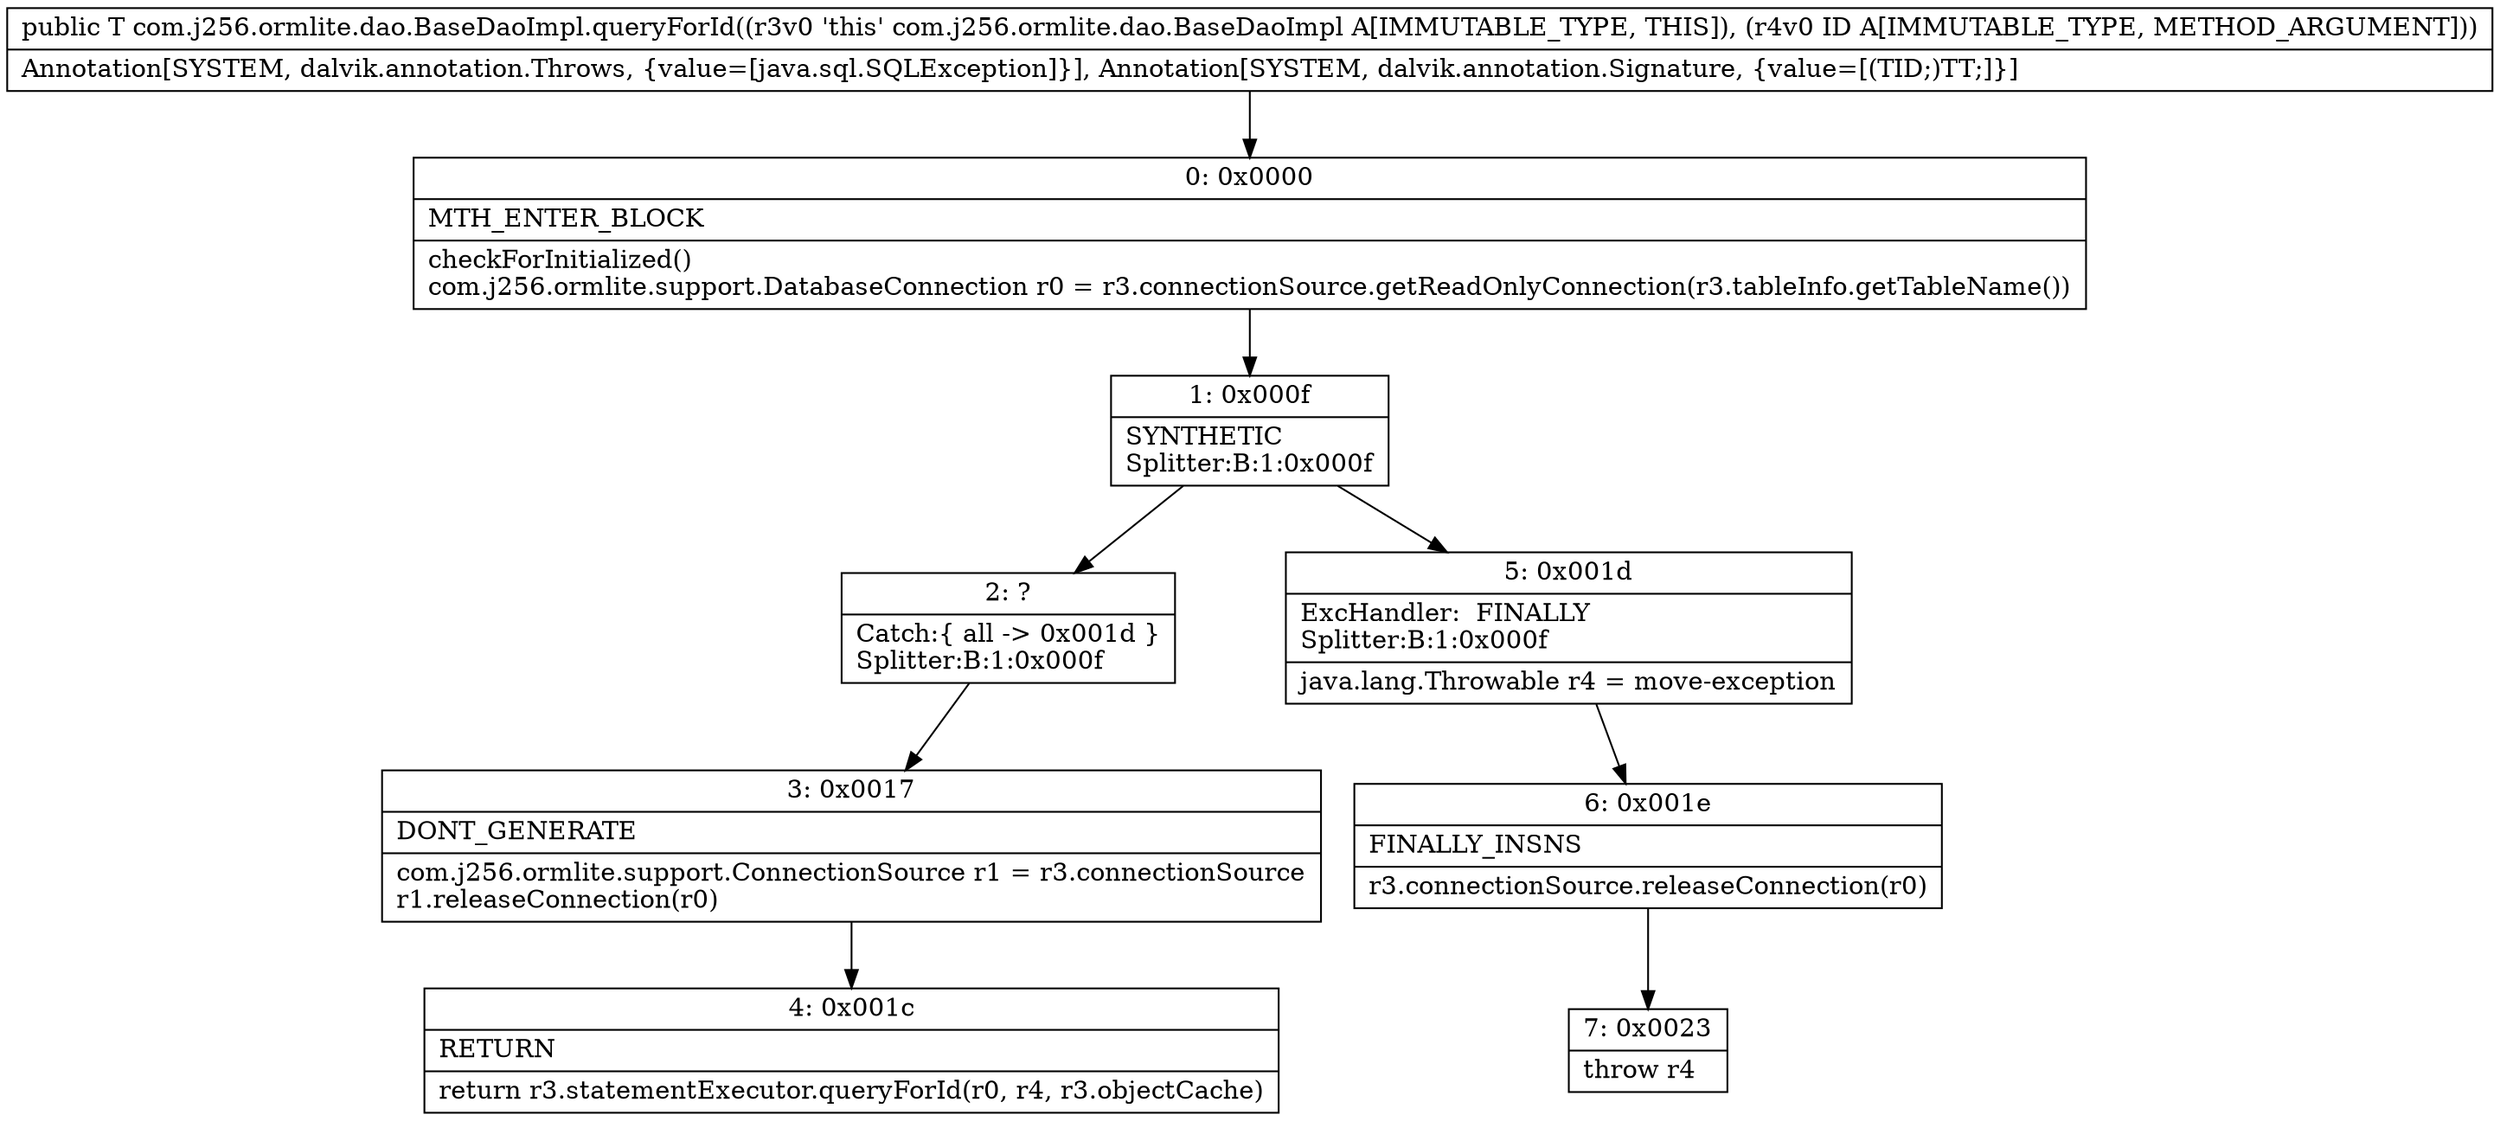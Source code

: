 digraph "CFG forcom.j256.ormlite.dao.BaseDaoImpl.queryForId(Ljava\/lang\/Object;)Ljava\/lang\/Object;" {
Node_0 [shape=record,label="{0\:\ 0x0000|MTH_ENTER_BLOCK\l|checkForInitialized()\lcom.j256.ormlite.support.DatabaseConnection r0 = r3.connectionSource.getReadOnlyConnection(r3.tableInfo.getTableName())\l}"];
Node_1 [shape=record,label="{1\:\ 0x000f|SYNTHETIC\lSplitter:B:1:0x000f\l}"];
Node_2 [shape=record,label="{2\:\ ?|Catch:\{ all \-\> 0x001d \}\lSplitter:B:1:0x000f\l}"];
Node_3 [shape=record,label="{3\:\ 0x0017|DONT_GENERATE\l|com.j256.ormlite.support.ConnectionSource r1 = r3.connectionSource\lr1.releaseConnection(r0)\l}"];
Node_4 [shape=record,label="{4\:\ 0x001c|RETURN\l|return r3.statementExecutor.queryForId(r0, r4, r3.objectCache)\l}"];
Node_5 [shape=record,label="{5\:\ 0x001d|ExcHandler:  FINALLY\lSplitter:B:1:0x000f\l|java.lang.Throwable r4 = move\-exception\l}"];
Node_6 [shape=record,label="{6\:\ 0x001e|FINALLY_INSNS\l|r3.connectionSource.releaseConnection(r0)\l}"];
Node_7 [shape=record,label="{7\:\ 0x0023|throw r4\l}"];
MethodNode[shape=record,label="{public T com.j256.ormlite.dao.BaseDaoImpl.queryForId((r3v0 'this' com.j256.ormlite.dao.BaseDaoImpl A[IMMUTABLE_TYPE, THIS]), (r4v0 ID A[IMMUTABLE_TYPE, METHOD_ARGUMENT]))  | Annotation[SYSTEM, dalvik.annotation.Throws, \{value=[java.sql.SQLException]\}], Annotation[SYSTEM, dalvik.annotation.Signature, \{value=[(TID;)TT;]\}]\l}"];
MethodNode -> Node_0;
Node_0 -> Node_1;
Node_1 -> Node_2;
Node_1 -> Node_5;
Node_2 -> Node_3;
Node_3 -> Node_4;
Node_5 -> Node_6;
Node_6 -> Node_7;
}


